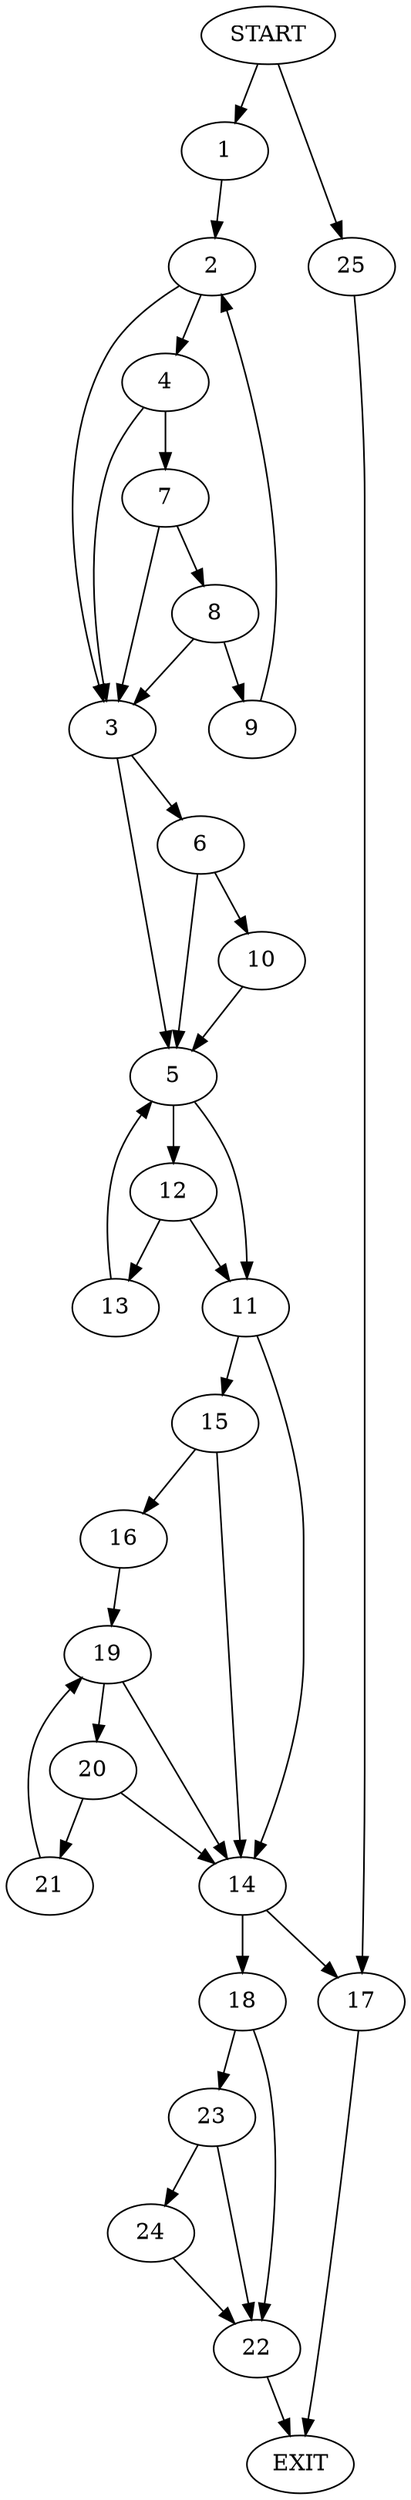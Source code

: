 digraph {
0 [label="START"]
26 [label="EXIT"]
0 -> 1
1 -> 2
2 -> 3
2 -> 4
3 -> 5
3 -> 6
4 -> 3
4 -> 7
7 -> 3
7 -> 8
8 -> 3
8 -> 9
9 -> 2
6 -> 5
6 -> 10
5 -> 11
5 -> 12
10 -> 5
12 -> 13
12 -> 11
11 -> 14
11 -> 15
13 -> 5
15 -> 14
15 -> 16
14 -> 17
14 -> 18
16 -> 19
19 -> 14
19 -> 20
20 -> 21
20 -> 14
21 -> 19
17 -> 26
18 -> 22
18 -> 23
22 -> 26
23 -> 22
23 -> 24
24 -> 22
0 -> 25
25 -> 17
}
